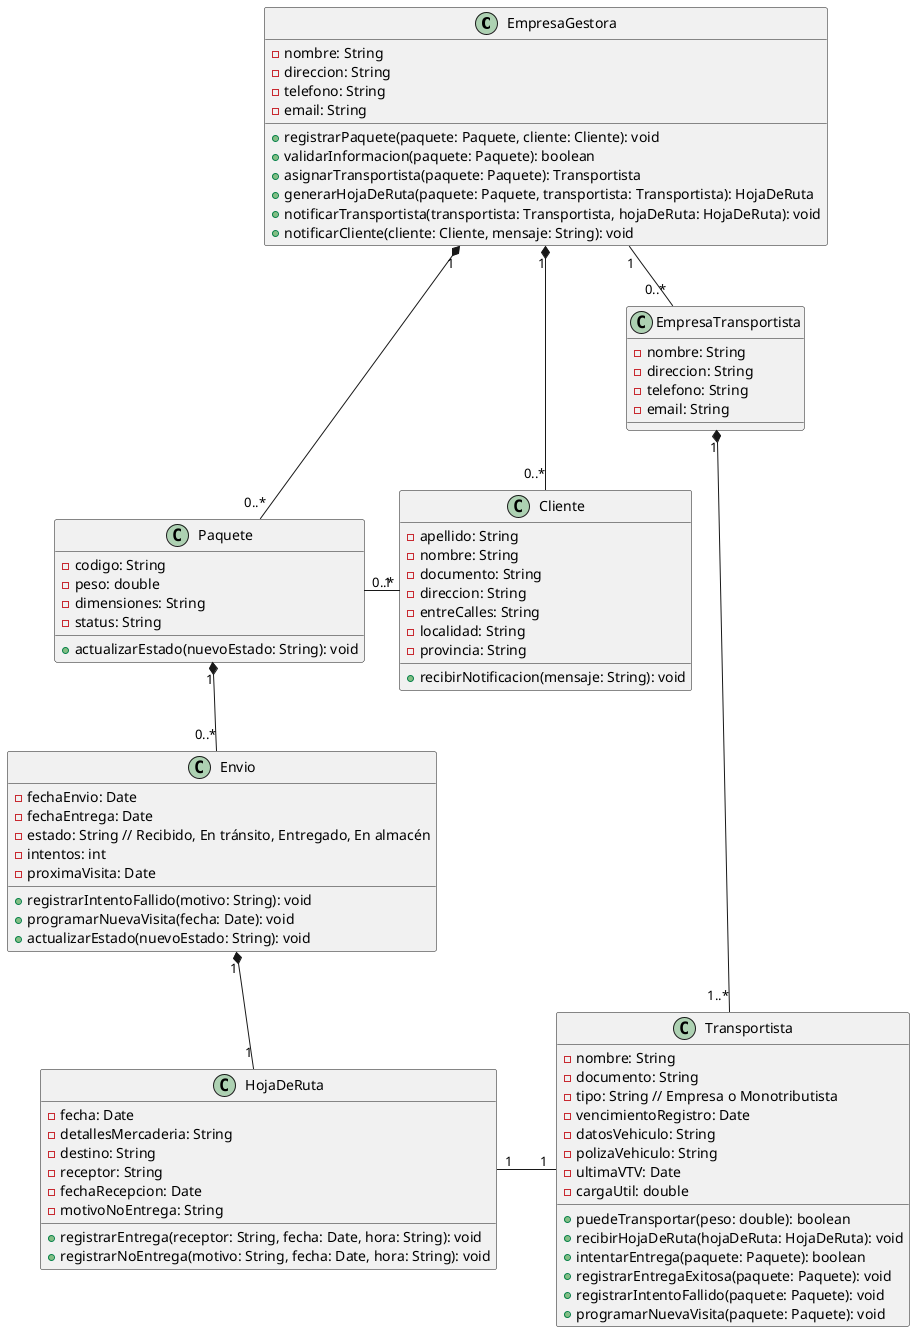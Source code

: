 @startuml

class EmpresaGestora {
    - nombre: String
    - direccion: String
    - telefono: String
    - email: String

    + registrarPaquete(paquete: Paquete, cliente: Cliente): void
    + validarInformacion(paquete: Paquete): boolean
    + asignarTransportista(paquete: Paquete): Transportista
    + generarHojaDeRuta(paquete: Paquete, transportista: Transportista): HojaDeRuta
    + notificarTransportista(transportista: Transportista, hojaDeRuta: HojaDeRuta): void
    + notificarCliente(cliente: Cliente, mensaje: String): void
}

class Cliente {
    - apellido: String
    - nombre: String
    - documento: String
    - direccion: String
    - entreCalles: String
    - localidad: String
    - provincia: String

    + recibirNotificacion(mensaje: String): void
}

class Paquete {
    - codigo: String
    - peso: double
    - dimensiones: String
    - status: String

    + actualizarEstado(nuevoEstado: String): void
}

class EmpresaTransportista {
    - nombre: String
    - direccion: String
    - telefono: String
    - email: String
}

class Transportista {
    - nombre: String
    - documento: String
    - tipo: String // Empresa o Monotributista
    - vencimientoRegistro: Date
    - datosVehiculo: String
    - polizaVehiculo: String
    - ultimaVTV: Date
    - cargaUtil: double

    + puedeTransportar(peso: double): boolean
    + recibirHojaDeRuta(hojaDeRuta: HojaDeRuta): void
    + intentarEntrega(paquete: Paquete): boolean
    + registrarEntregaExitosa(paquete: Paquete): void
    + registrarIntentoFallido(paquete: Paquete): void
    + programarNuevaVisita(paquete: Paquete): void
}

class Envio {
    - fechaEnvio: Date
    - fechaEntrega: Date
    - estado: String // Recibido, En tránsito, Entregado, En almacén
    - intentos: int
    - proximaVisita: Date

    + registrarIntentoFallido(motivo: String): void
    + programarNuevaVisita(fecha: Date): void
    + actualizarEstado(nuevoEstado: String): void
}

class HojaDeRuta {
    - fecha: Date
    - detallesMercaderia: String
    - destino: String
    - receptor: String
    - fechaRecepcion: Date
    - motivoNoEntrega: String

    + registrarEntrega(receptor: String, fecha: Date, hora: String): void
    + registrarNoEntrega(motivo: String, fecha: Date, hora: String): void
}

EmpresaGestora "1" *--- "0..*" Cliente
EmpresaGestora "1" *--- "0..*" Paquete
Cliente "1" --left-- "0..*" Paquete
Paquete "1" *-- "0..*" Envio
Envio "1" *-- "1" HojaDeRuta
HojaDeRuta "1" -right- "1" Transportista
EmpresaGestora "1" -right- "0..*" EmpresaTransportista
EmpresaTransportista "1" *-- "1..*" Transportista

@enduml
